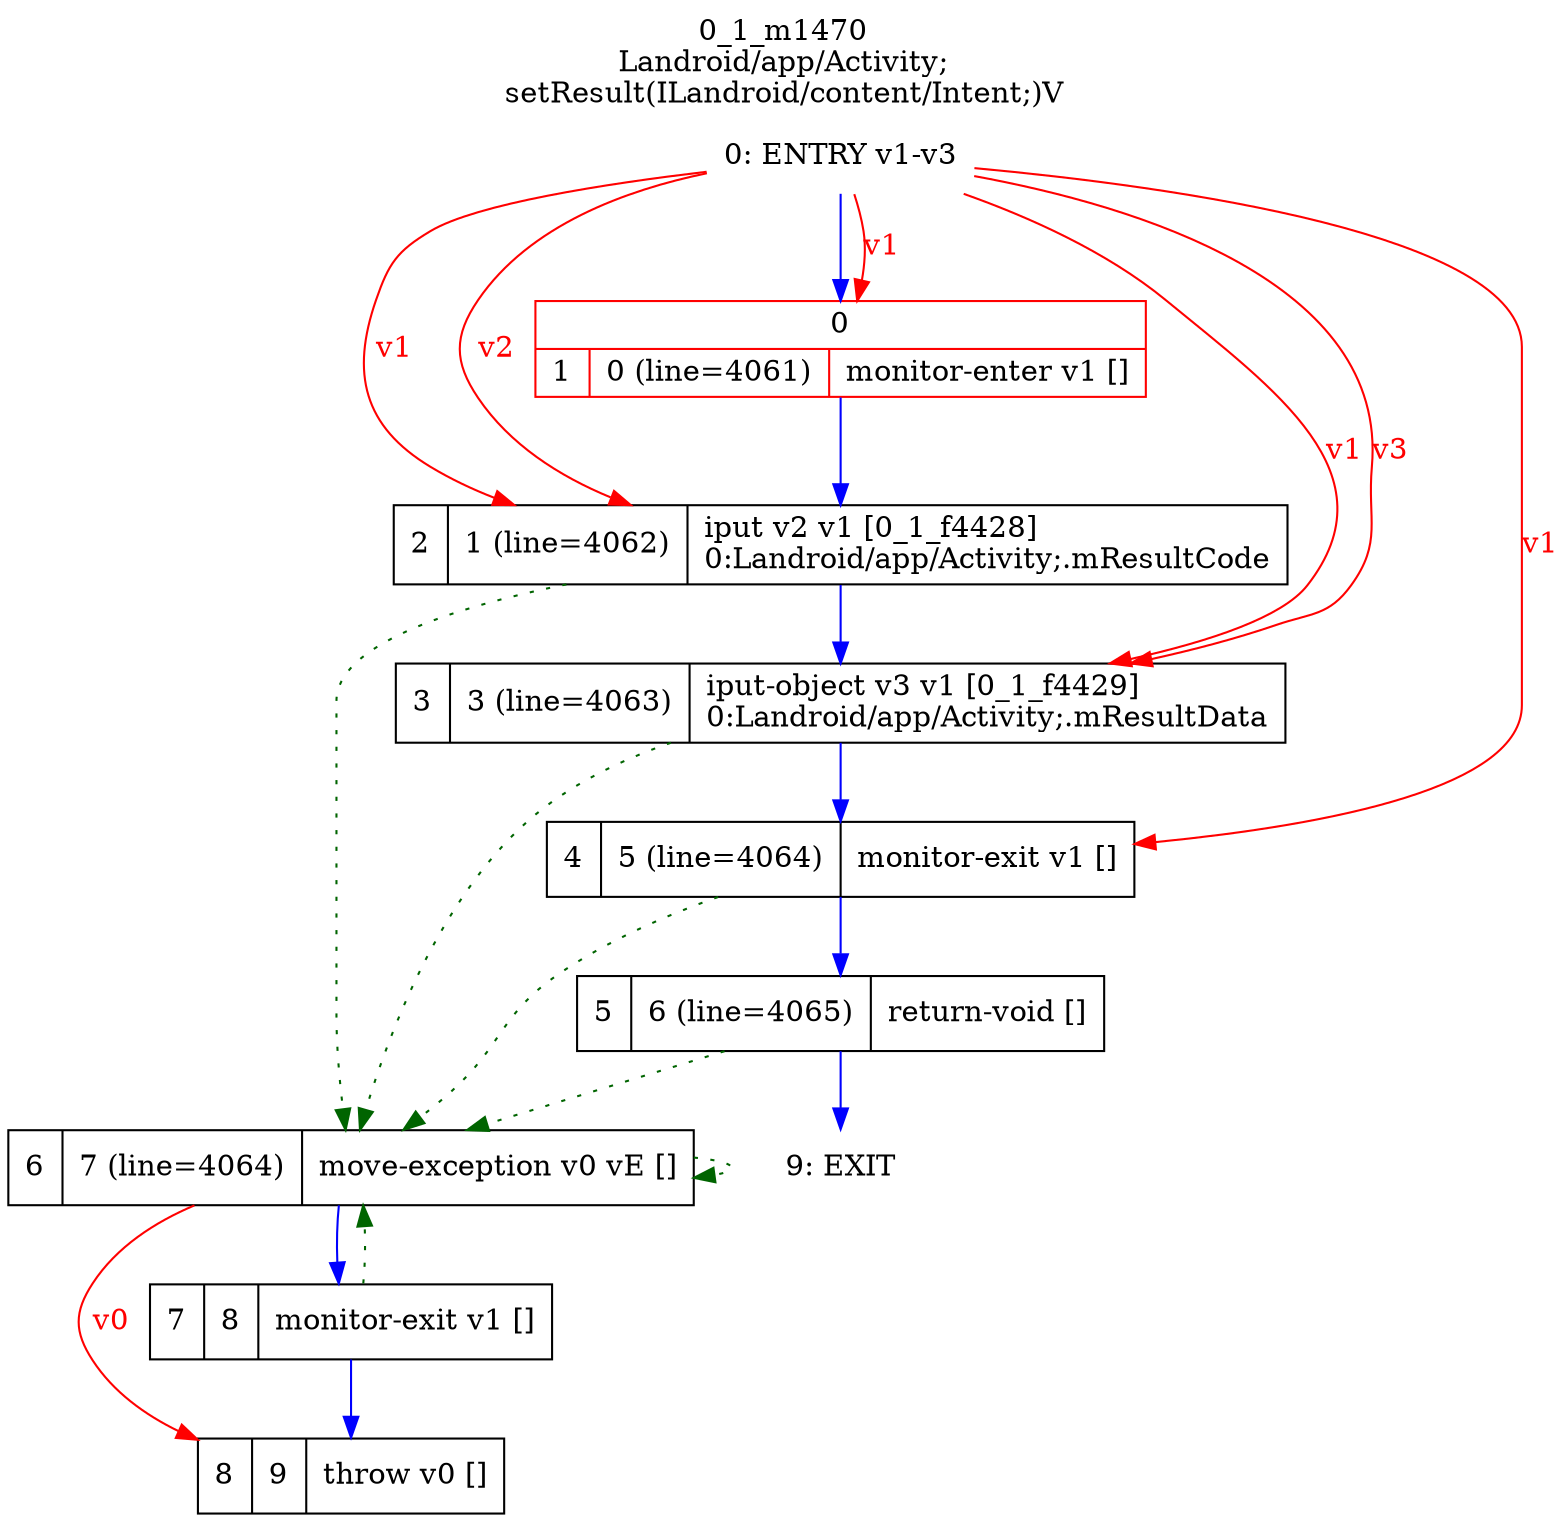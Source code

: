digraph G {
rankdir=UD;
labelloc=t;
label="0_1_m1470\nLandroid/app/Activity;
setResult(ILandroid/content/Intent;)V";
2, 3, 4, 5, 6, 7 -> 6 [color=darkgreen, style=dotted];
0[label="0: ENTRY v1-v3",shape=plaintext];
1[label="{0|{1|0 (line=4061)|monitor-enter v1 []\l}}",shape=record, color=red];
2[label="2|1 (line=4062)|iput v2 v1 [0_1_f4428]\l0:Landroid/app/Activity;.mResultCode\l",shape=record];
3[label="3|3 (line=4063)|iput-object v3 v1 [0_1_f4429]\l0:Landroid/app/Activity;.mResultData\l",shape=record];
4[label="4|5 (line=4064)|monitor-exit v1 []\l",shape=record];
5[label="5|6 (line=4065)|return-void []\l",shape=record];
6[label="6|7 (line=4064)|move-exception v0 vE []\l",shape=record];
7[label="7|8|monitor-exit v1 []\l",shape=record];
8[label="8|9|throw v0 []\l",shape=record];
9[label="9: EXIT",shape=plaintext];
0->1 [color=blue, fontcolor=blue,weight=100, taillabel=""];
1->2 [color=blue, fontcolor=blue,weight=100, taillabel=""];
2->3 [color=blue, fontcolor=blue,weight=100, taillabel=""];
3->4 [color=blue, fontcolor=blue,weight=100, taillabel=""];
4->5 [color=blue, fontcolor=blue,weight=100, taillabel=""];
5->9 [color=blue, fontcolor=blue,weight=100, taillabel=""];
6->7 [color=blue, fontcolor=blue,weight=100, taillabel=""];
7->8 [color=blue, fontcolor=blue,weight=100, taillabel=""];
0->1 [color=red, fontcolor=red, label="v1"];
0->2 [color=red, fontcolor=red, label="v1"];
0->2 [color=red, fontcolor=red, label="v2"];
0->3 [color=red, fontcolor=red, label="v1"];
0->3 [color=red, fontcolor=red, label="v3"];
0->4 [color=red, fontcolor=red, label="v1"];
6->8 [color=red, fontcolor=red, label="v0"];
}
